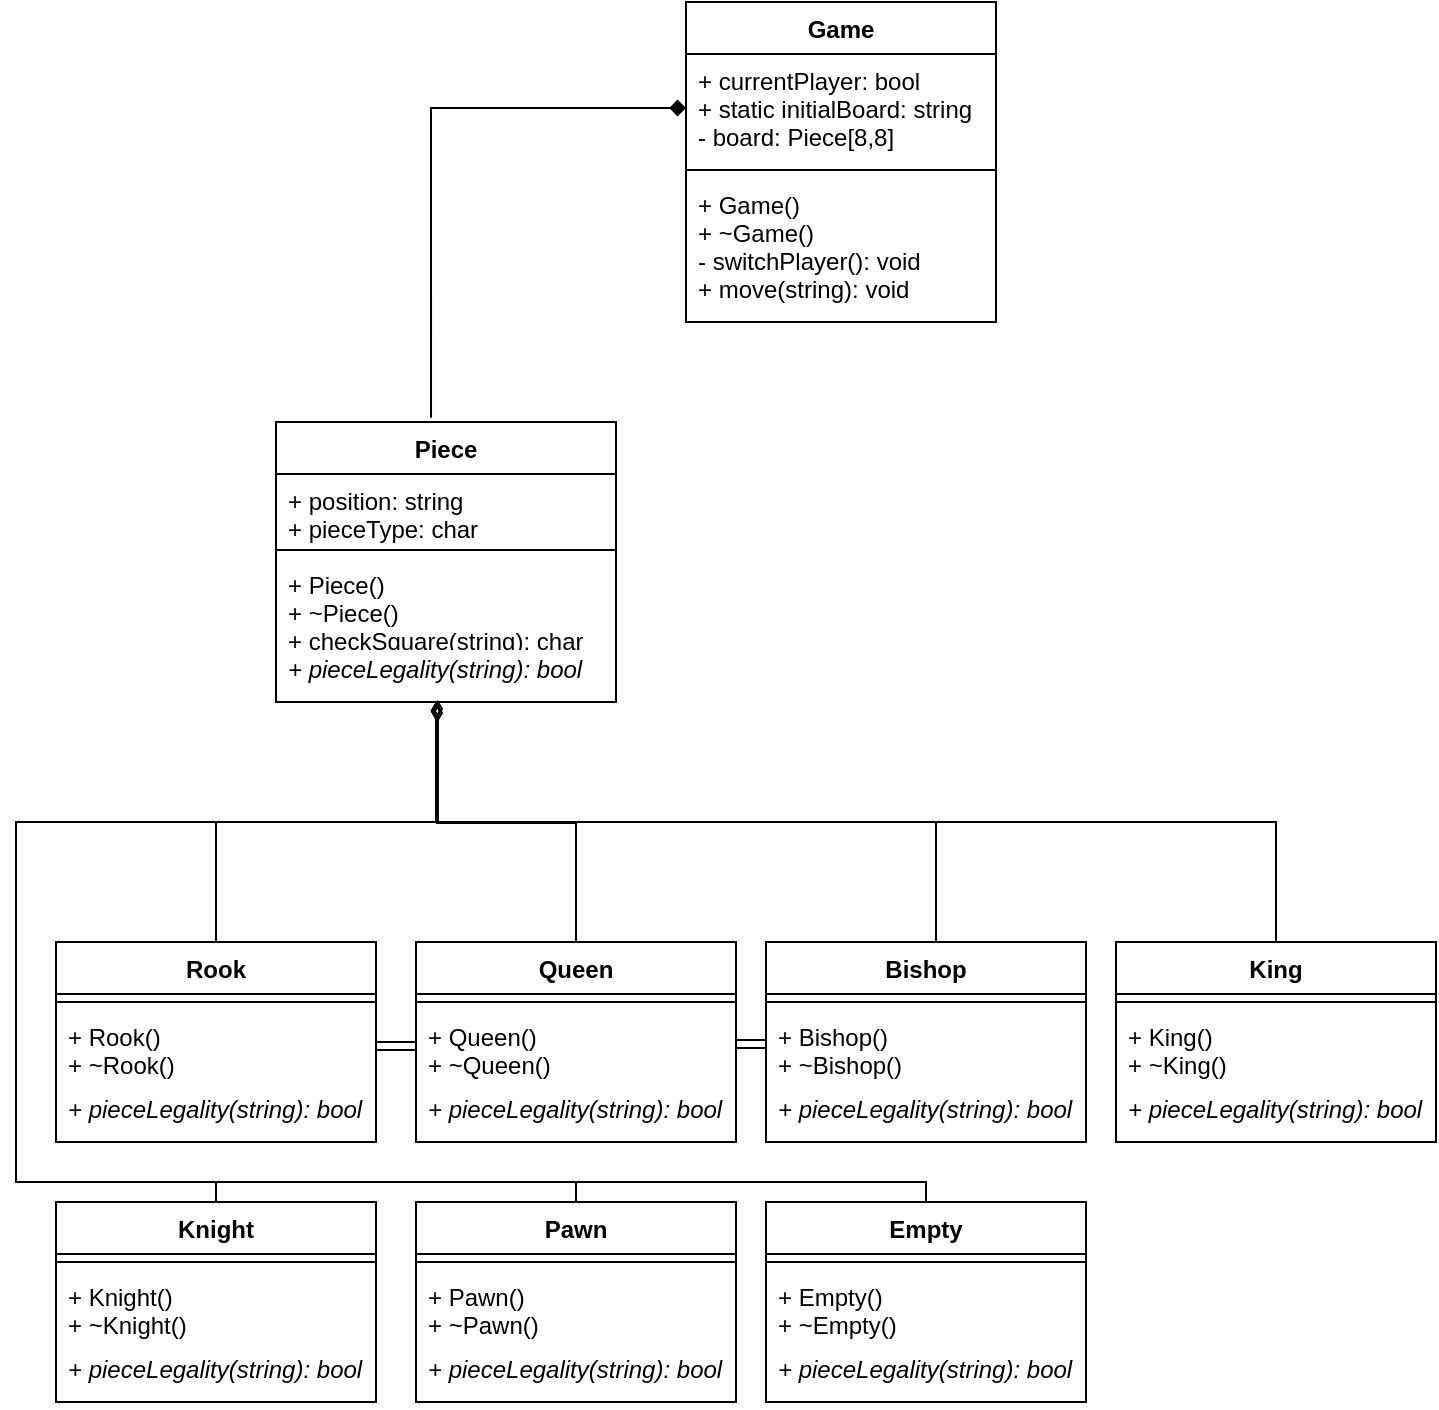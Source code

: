 <mxfile version="14.1.8" type="device"><diagram name="Page-1" id="c4acf3e9-155e-7222-9cf6-157b1a14988f"><mxGraphModel dx="723" dy="375" grid="1" gridSize="10" guides="1" tooltips="1" connect="1" arrows="1" fold="1" page="1" pageScale="1" pageWidth="850" pageHeight="1100" background="none" math="0" shadow="0"><root><mxCell id="0"/><mxCell id="1" parent="0"/><mxCell id="4baFcDnVK8HOPR_MSxW6-1" value="Game" style="swimlane;fontStyle=1;align=center;verticalAlign=top;childLayout=stackLayout;horizontal=1;startSize=26;horizontalStack=0;resizeParent=1;resizeParentMax=0;resizeLast=0;collapsible=1;marginBottom=0;" vertex="1" parent="1"><mxGeometry x="345" y="30" width="155" height="160" as="geometry"><mxRectangle x="345" y="30" width="70" height="26" as="alternateBounds"/></mxGeometry></mxCell><mxCell id="4baFcDnVK8HOPR_MSxW6-2" value="+ currentPlayer: bool&#10;+ static initialBoard: string&#10;- board: Piece[8,8]" style="text;strokeColor=none;fillColor=none;align=left;verticalAlign=top;spacingLeft=4;spacingRight=4;overflow=hidden;rotatable=0;points=[[0,0.5],[1,0.5]];portConstraint=eastwest;" vertex="1" parent="4baFcDnVK8HOPR_MSxW6-1"><mxGeometry y="26" width="155" height="54" as="geometry"/></mxCell><mxCell id="4baFcDnVK8HOPR_MSxW6-3" value="" style="line;strokeWidth=1;fillColor=none;align=left;verticalAlign=middle;spacingTop=-1;spacingLeft=3;spacingRight=3;rotatable=0;labelPosition=right;points=[];portConstraint=eastwest;" vertex="1" parent="4baFcDnVK8HOPR_MSxW6-1"><mxGeometry y="80" width="155" height="8" as="geometry"/></mxCell><mxCell id="4baFcDnVK8HOPR_MSxW6-16" value="+ Game()&#10;+ ~Game()&#10;- switchPlayer(): void&#10;+ move(string): void" style="text;strokeColor=none;fillColor=none;align=left;verticalAlign=top;spacingLeft=4;spacingRight=4;overflow=hidden;rotatable=0;points=[[0,0.5],[1,0.5]];portConstraint=eastwest;" vertex="1" parent="4baFcDnVK8HOPR_MSxW6-1"><mxGeometry y="88" width="155" height="72" as="geometry"/></mxCell><mxCell id="4baFcDnVK8HOPR_MSxW6-5" value="Piece" style="swimlane;fontStyle=1;align=center;verticalAlign=top;childLayout=stackLayout;horizontal=1;startSize=26;horizontalStack=0;resizeParent=1;resizeParentMax=0;resizeLast=0;collapsible=1;marginBottom=0;" vertex="1" parent="1"><mxGeometry x="140" y="240" width="170" height="140" as="geometry"/></mxCell><mxCell id="4baFcDnVK8HOPR_MSxW6-6" value="+ position: string&#10;+ pieceType: char" style="text;strokeColor=none;fillColor=none;align=left;verticalAlign=top;spacingLeft=4;spacingRight=4;overflow=hidden;rotatable=0;points=[[0,0.5],[1,0.5]];portConstraint=eastwest;" vertex="1" parent="4baFcDnVK8HOPR_MSxW6-5"><mxGeometry y="26" width="170" height="34" as="geometry"/></mxCell><mxCell id="4baFcDnVK8HOPR_MSxW6-7" value="" style="line;strokeWidth=1;fillColor=none;align=left;verticalAlign=middle;spacingTop=-1;spacingLeft=3;spacingRight=3;rotatable=0;labelPosition=right;points=[];portConstraint=eastwest;" vertex="1" parent="4baFcDnVK8HOPR_MSxW6-5"><mxGeometry y="60" width="170" height="8" as="geometry"/></mxCell><mxCell id="4baFcDnVK8HOPR_MSxW6-8" value="+ Piece()&#10;+ ~Piece()&#10;+ checkSquare(string): char" style="text;strokeColor=none;fillColor=none;align=left;verticalAlign=top;spacingLeft=4;spacingRight=4;overflow=hidden;rotatable=0;points=[[0,0.5],[1,0.5]];portConstraint=eastwest;fontStyle=0" vertex="1" parent="4baFcDnVK8HOPR_MSxW6-5"><mxGeometry y="68" width="170" height="42" as="geometry"/></mxCell><mxCell id="4baFcDnVK8HOPR_MSxW6-42" value="+ pieceLegality(string): bool" style="text;strokeColor=none;fillColor=none;align=left;verticalAlign=top;spacingLeft=4;spacingRight=4;overflow=hidden;rotatable=0;points=[[0,0.5],[1,0.5]];portConstraint=eastwest;fontStyle=2" vertex="1" parent="4baFcDnVK8HOPR_MSxW6-5"><mxGeometry y="110" width="170" height="30" as="geometry"/></mxCell><mxCell id="4baFcDnVK8HOPR_MSxW6-75" style="edgeStyle=orthogonalEdgeStyle;rounded=0;orthogonalLoop=1;jettySize=auto;html=1;entryX=0.476;entryY=0.967;entryDx=0;entryDy=0;entryPerimeter=0;endArrow=diamondThin;endFill=0;" edge="1" parent="1" source="4baFcDnVK8HOPR_MSxW6-9" target="4baFcDnVK8HOPR_MSxW6-42"><mxGeometry relative="1" as="geometry"/></mxCell><mxCell id="4baFcDnVK8HOPR_MSxW6-9" value="Rook" style="swimlane;fontStyle=1;align=center;verticalAlign=top;childLayout=stackLayout;horizontal=1;startSize=26;horizontalStack=0;resizeParent=1;resizeParentMax=0;resizeLast=0;collapsible=1;marginBottom=0;" vertex="1" parent="1"><mxGeometry x="30" y="500" width="160" height="100" as="geometry"/></mxCell><mxCell id="4baFcDnVK8HOPR_MSxW6-11" value="" style="line;strokeWidth=1;fillColor=none;align=left;verticalAlign=middle;spacingTop=-1;spacingLeft=3;spacingRight=3;rotatable=0;labelPosition=right;points=[];portConstraint=eastwest;" vertex="1" parent="4baFcDnVK8HOPR_MSxW6-9"><mxGeometry y="26" width="160" height="8" as="geometry"/></mxCell><mxCell id="4baFcDnVK8HOPR_MSxW6-12" value="+ Rook()&#10;+ ~Rook()" style="text;strokeColor=none;fillColor=none;align=left;verticalAlign=top;spacingLeft=4;spacingRight=4;overflow=hidden;rotatable=0;points=[[0,0.5],[1,0.5]];portConstraint=eastwest;" vertex="1" parent="4baFcDnVK8HOPR_MSxW6-9"><mxGeometry y="34" width="160" height="36" as="geometry"/></mxCell><mxCell id="4baFcDnVK8HOPR_MSxW6-43" value="+ pieceLegality(string): bool" style="text;strokeColor=none;fillColor=none;align=left;verticalAlign=top;spacingLeft=4;spacingRight=4;overflow=hidden;rotatable=0;points=[[0,0.5],[1,0.5]];portConstraint=eastwest;fontStyle=2" vertex="1" parent="4baFcDnVK8HOPR_MSxW6-9"><mxGeometry y="70" width="160" height="30" as="geometry"/></mxCell><mxCell id="4baFcDnVK8HOPR_MSxW6-15" style="edgeStyle=orthogonalEdgeStyle;rounded=0;orthogonalLoop=1;jettySize=auto;html=1;endArrow=diamond;endFill=1;exitX=0.456;exitY=-0.015;exitDx=0;exitDy=0;exitPerimeter=0;entryX=0;entryY=0.5;entryDx=0;entryDy=0;" edge="1" parent="1" source="4baFcDnVK8HOPR_MSxW6-5" target="4baFcDnVK8HOPR_MSxW6-2"><mxGeometry relative="1" as="geometry"><mxPoint x="320" y="130" as="targetPoint"/></mxGeometry></mxCell><mxCell id="4baFcDnVK8HOPR_MSxW6-80" style="edgeStyle=orthogonalEdgeStyle;rounded=0;orthogonalLoop=1;jettySize=auto;html=1;endArrow=diamondThin;endFill=0;" edge="1" parent="1" source="4baFcDnVK8HOPR_MSxW6-44"><mxGeometry relative="1" as="geometry"><mxPoint x="220" y="380" as="targetPoint"/><Array as="points"><mxPoint x="110" y="620"/><mxPoint x="10" y="620"/><mxPoint x="10" y="440"/><mxPoint x="220" y="440"/></Array></mxGeometry></mxCell><mxCell id="4baFcDnVK8HOPR_MSxW6-44" value="Knight" style="swimlane;fontStyle=1;align=center;verticalAlign=top;childLayout=stackLayout;horizontal=1;startSize=26;horizontalStack=0;resizeParent=1;resizeParentMax=0;resizeLast=0;collapsible=1;marginBottom=0;" vertex="1" parent="1"><mxGeometry x="30" y="630" width="160" height="100" as="geometry"/></mxCell><mxCell id="4baFcDnVK8HOPR_MSxW6-45" value="" style="line;strokeWidth=1;fillColor=none;align=left;verticalAlign=middle;spacingTop=-1;spacingLeft=3;spacingRight=3;rotatable=0;labelPosition=right;points=[];portConstraint=eastwest;" vertex="1" parent="4baFcDnVK8HOPR_MSxW6-44"><mxGeometry y="26" width="160" height="8" as="geometry"/></mxCell><mxCell id="4baFcDnVK8HOPR_MSxW6-46" value="+ Knight()&#10;+ ~Knight()" style="text;strokeColor=none;fillColor=none;align=left;verticalAlign=top;spacingLeft=4;spacingRight=4;overflow=hidden;rotatable=0;points=[[0,0.5],[1,0.5]];portConstraint=eastwest;" vertex="1" parent="4baFcDnVK8HOPR_MSxW6-44"><mxGeometry y="34" width="160" height="36" as="geometry"/></mxCell><mxCell id="4baFcDnVK8HOPR_MSxW6-47" value="+ pieceLegality(string): bool" style="text;strokeColor=none;fillColor=none;align=left;verticalAlign=top;spacingLeft=4;spacingRight=4;overflow=hidden;rotatable=0;points=[[0,0.5],[1,0.5]];portConstraint=eastwest;fontStyle=2" vertex="1" parent="4baFcDnVK8HOPR_MSxW6-44"><mxGeometry y="70" width="160" height="30" as="geometry"/></mxCell><mxCell id="4baFcDnVK8HOPR_MSxW6-81" style="edgeStyle=orthogonalEdgeStyle;rounded=0;orthogonalLoop=1;jettySize=auto;html=1;endArrow=diamondThin;endFill=0;" edge="1" parent="1" source="4baFcDnVK8HOPR_MSxW6-48"><mxGeometry relative="1" as="geometry"><mxPoint x="220" y="380" as="targetPoint"/><Array as="points"><mxPoint x="290" y="620"/><mxPoint x="10" y="620"/><mxPoint x="10" y="440"/><mxPoint x="220" y="440"/></Array></mxGeometry></mxCell><mxCell id="4baFcDnVK8HOPR_MSxW6-48" value="Pawn" style="swimlane;fontStyle=1;align=center;verticalAlign=top;childLayout=stackLayout;horizontal=1;startSize=26;horizontalStack=0;resizeParent=1;resizeParentMax=0;resizeLast=0;collapsible=1;marginBottom=0;" vertex="1" parent="1"><mxGeometry x="210" y="630" width="160" height="100" as="geometry"/></mxCell><mxCell id="4baFcDnVK8HOPR_MSxW6-49" value="" style="line;strokeWidth=1;fillColor=none;align=left;verticalAlign=middle;spacingTop=-1;spacingLeft=3;spacingRight=3;rotatable=0;labelPosition=right;points=[];portConstraint=eastwest;" vertex="1" parent="4baFcDnVK8HOPR_MSxW6-48"><mxGeometry y="26" width="160" height="8" as="geometry"/></mxCell><mxCell id="4baFcDnVK8HOPR_MSxW6-50" value="+ Pawn()&#10;+ ~Pawn()" style="text;strokeColor=none;fillColor=none;align=left;verticalAlign=top;spacingLeft=4;spacingRight=4;overflow=hidden;rotatable=0;points=[[0,0.5],[1,0.5]];portConstraint=eastwest;" vertex="1" parent="4baFcDnVK8HOPR_MSxW6-48"><mxGeometry y="34" width="160" height="36" as="geometry"/></mxCell><mxCell id="4baFcDnVK8HOPR_MSxW6-51" value="+ pieceLegality(string): bool" style="text;strokeColor=none;fillColor=none;align=left;verticalAlign=top;spacingLeft=4;spacingRight=4;overflow=hidden;rotatable=0;points=[[0,0.5],[1,0.5]];portConstraint=eastwest;fontStyle=2" vertex="1" parent="4baFcDnVK8HOPR_MSxW6-48"><mxGeometry y="70" width="160" height="30" as="geometry"/></mxCell><mxCell id="4baFcDnVK8HOPR_MSxW6-82" style="edgeStyle=orthogonalEdgeStyle;rounded=0;orthogonalLoop=1;jettySize=auto;html=1;endArrow=diamondThin;endFill=0;" edge="1" parent="1" source="4baFcDnVK8HOPR_MSxW6-52"><mxGeometry relative="1" as="geometry"><mxPoint x="220" y="380" as="targetPoint"/><Array as="points"><mxPoint x="465" y="620"/><mxPoint x="10" y="620"/><mxPoint x="10" y="440"/><mxPoint x="220" y="440"/></Array></mxGeometry></mxCell><mxCell id="4baFcDnVK8HOPR_MSxW6-52" value="Empty" style="swimlane;fontStyle=1;align=center;verticalAlign=top;childLayout=stackLayout;horizontal=1;startSize=26;horizontalStack=0;resizeParent=1;resizeParentMax=0;resizeLast=0;collapsible=1;marginBottom=0;" vertex="1" parent="1"><mxGeometry x="385" y="630" width="160" height="100" as="geometry"/></mxCell><mxCell id="4baFcDnVK8HOPR_MSxW6-53" value="" style="line;strokeWidth=1;fillColor=none;align=left;verticalAlign=middle;spacingTop=-1;spacingLeft=3;spacingRight=3;rotatable=0;labelPosition=right;points=[];portConstraint=eastwest;" vertex="1" parent="4baFcDnVK8HOPR_MSxW6-52"><mxGeometry y="26" width="160" height="8" as="geometry"/></mxCell><mxCell id="4baFcDnVK8HOPR_MSxW6-54" value="+ Empty()&#10;+ ~Empty()" style="text;strokeColor=none;fillColor=none;align=left;verticalAlign=top;spacingLeft=4;spacingRight=4;overflow=hidden;rotatable=0;points=[[0,0.5],[1,0.5]];portConstraint=eastwest;" vertex="1" parent="4baFcDnVK8HOPR_MSxW6-52"><mxGeometry y="34" width="160" height="36" as="geometry"/></mxCell><mxCell id="4baFcDnVK8HOPR_MSxW6-55" value="+ pieceLegality(string): bool" style="text;strokeColor=none;fillColor=none;align=left;verticalAlign=top;spacingLeft=4;spacingRight=4;overflow=hidden;rotatable=0;points=[[0,0.5],[1,0.5]];portConstraint=eastwest;fontStyle=2" vertex="1" parent="4baFcDnVK8HOPR_MSxW6-52"><mxGeometry y="70" width="160" height="30" as="geometry"/></mxCell><mxCell id="4baFcDnVK8HOPR_MSxW6-79" style="edgeStyle=orthogonalEdgeStyle;rounded=0;orthogonalLoop=1;jettySize=auto;html=1;entryX=0.476;entryY=1.033;entryDx=0;entryDy=0;entryPerimeter=0;endArrow=diamondThin;endFill=0;" edge="1" parent="1" source="4baFcDnVK8HOPR_MSxW6-60" target="4baFcDnVK8HOPR_MSxW6-42"><mxGeometry relative="1" as="geometry"/></mxCell><mxCell id="4baFcDnVK8HOPR_MSxW6-60" value="King" style="swimlane;fontStyle=1;align=center;verticalAlign=top;childLayout=stackLayout;horizontal=1;startSize=26;horizontalStack=0;resizeParent=1;resizeParentMax=0;resizeLast=0;collapsible=1;marginBottom=0;" vertex="1" parent="1"><mxGeometry x="560" y="500" width="160" height="100" as="geometry"/></mxCell><mxCell id="4baFcDnVK8HOPR_MSxW6-61" value="" style="line;strokeWidth=1;fillColor=none;align=left;verticalAlign=middle;spacingTop=-1;spacingLeft=3;spacingRight=3;rotatable=0;labelPosition=right;points=[];portConstraint=eastwest;" vertex="1" parent="4baFcDnVK8HOPR_MSxW6-60"><mxGeometry y="26" width="160" height="8" as="geometry"/></mxCell><mxCell id="4baFcDnVK8HOPR_MSxW6-62" value="+ King()&#10;+ ~King()" style="text;strokeColor=none;fillColor=none;align=left;verticalAlign=top;spacingLeft=4;spacingRight=4;overflow=hidden;rotatable=0;points=[[0,0.5],[1,0.5]];portConstraint=eastwest;" vertex="1" parent="4baFcDnVK8HOPR_MSxW6-60"><mxGeometry y="34" width="160" height="36" as="geometry"/></mxCell><mxCell id="4baFcDnVK8HOPR_MSxW6-63" value="+ pieceLegality(string): bool" style="text;strokeColor=none;fillColor=none;align=left;verticalAlign=top;spacingLeft=4;spacingRight=4;overflow=hidden;rotatable=0;points=[[0,0.5],[1,0.5]];portConstraint=eastwest;fontStyle=2" vertex="1" parent="4baFcDnVK8HOPR_MSxW6-60"><mxGeometry y="70" width="160" height="30" as="geometry"/></mxCell><mxCell id="4baFcDnVK8HOPR_MSxW6-78" style="edgeStyle=orthogonalEdgeStyle;rounded=0;orthogonalLoop=1;jettySize=auto;html=1;endArrow=diamondThin;endFill=0;exitX=0.5;exitY=0;exitDx=0;exitDy=0;" edge="1" parent="1" source="4baFcDnVK8HOPR_MSxW6-64"><mxGeometry relative="1" as="geometry"><mxPoint x="220" y="380" as="targetPoint"/></mxGeometry></mxCell><mxCell id="4baFcDnVK8HOPR_MSxW6-64" value="Queen" style="swimlane;fontStyle=1;align=center;verticalAlign=top;childLayout=stackLayout;horizontal=1;startSize=26;horizontalStack=0;resizeParent=1;resizeParentMax=0;resizeLast=0;collapsible=1;marginBottom=0;" vertex="1" parent="1"><mxGeometry x="210" y="500" width="160" height="100" as="geometry"/></mxCell><mxCell id="4baFcDnVK8HOPR_MSxW6-65" value="" style="line;strokeWidth=1;fillColor=none;align=left;verticalAlign=middle;spacingTop=-1;spacingLeft=3;spacingRight=3;rotatable=0;labelPosition=right;points=[];portConstraint=eastwest;" vertex="1" parent="4baFcDnVK8HOPR_MSxW6-64"><mxGeometry y="26" width="160" height="8" as="geometry"/></mxCell><mxCell id="4baFcDnVK8HOPR_MSxW6-66" value="+ Queen()&#10;+ ~Queen()" style="text;strokeColor=none;fillColor=none;align=left;verticalAlign=top;spacingLeft=4;spacingRight=4;overflow=hidden;rotatable=0;points=[[0,0.5],[1,0.5]];portConstraint=eastwest;" vertex="1" parent="4baFcDnVK8HOPR_MSxW6-64"><mxGeometry y="34" width="160" height="36" as="geometry"/></mxCell><mxCell id="4baFcDnVK8HOPR_MSxW6-67" value="+ pieceLegality(string): bool" style="text;strokeColor=none;fillColor=none;align=left;verticalAlign=top;spacingLeft=4;spacingRight=4;overflow=hidden;rotatable=0;points=[[0,0.5],[1,0.5]];portConstraint=eastwest;fontStyle=2" vertex="1" parent="4baFcDnVK8HOPR_MSxW6-64"><mxGeometry y="70" width="160" height="30" as="geometry"/></mxCell><mxCell id="4baFcDnVK8HOPR_MSxW6-77" style="edgeStyle=orthogonalEdgeStyle;rounded=0;orthogonalLoop=1;jettySize=auto;html=1;endArrow=diamondThin;endFill=0;" edge="1" parent="1" source="4baFcDnVK8HOPR_MSxW6-68"><mxGeometry relative="1" as="geometry"><mxPoint x="220" y="380" as="targetPoint"/><Array as="points"><mxPoint x="470" y="440"/><mxPoint x="220" y="440"/></Array></mxGeometry></mxCell><mxCell id="4baFcDnVK8HOPR_MSxW6-68" value="Bishop" style="swimlane;fontStyle=1;align=center;verticalAlign=top;childLayout=stackLayout;horizontal=1;startSize=26;horizontalStack=0;resizeParent=1;resizeParentMax=0;resizeLast=0;collapsible=1;marginBottom=0;" vertex="1" parent="1"><mxGeometry x="385" y="500" width="160" height="100" as="geometry"/></mxCell><mxCell id="4baFcDnVK8HOPR_MSxW6-69" value="" style="line;strokeWidth=1;fillColor=none;align=left;verticalAlign=middle;spacingTop=-1;spacingLeft=3;spacingRight=3;rotatable=0;labelPosition=right;points=[];portConstraint=eastwest;" vertex="1" parent="4baFcDnVK8HOPR_MSxW6-68"><mxGeometry y="26" width="160" height="8" as="geometry"/></mxCell><mxCell id="4baFcDnVK8HOPR_MSxW6-70" value="+ Bishop()&#10;+ ~Bishop()" style="text;strokeColor=none;fillColor=none;align=left;verticalAlign=top;spacingLeft=4;spacingRight=4;overflow=hidden;rotatable=0;points=[[0,0.5],[1,0.5]];portConstraint=eastwest;" vertex="1" parent="4baFcDnVK8HOPR_MSxW6-68"><mxGeometry y="34" width="160" height="36" as="geometry"/></mxCell><mxCell id="4baFcDnVK8HOPR_MSxW6-71" value="+ pieceLegality(string): bool" style="text;strokeColor=none;fillColor=none;align=left;verticalAlign=top;spacingLeft=4;spacingRight=4;overflow=hidden;rotatable=0;points=[[0,0.5],[1,0.5]];portConstraint=eastwest;fontStyle=2" vertex="1" parent="4baFcDnVK8HOPR_MSxW6-68"><mxGeometry y="70" width="160" height="30" as="geometry"/></mxCell><mxCell id="4baFcDnVK8HOPR_MSxW6-84" style="edgeStyle=orthogonalEdgeStyle;rounded=0;orthogonalLoop=1;jettySize=auto;html=1;entryX=0;entryY=0.5;entryDx=0;entryDy=0;endArrow=diamondThin;endFill=0;shape=link;" edge="1" parent="1" source="4baFcDnVK8HOPR_MSxW6-12" target="4baFcDnVK8HOPR_MSxW6-66"><mxGeometry relative="1" as="geometry"/></mxCell><mxCell id="4baFcDnVK8HOPR_MSxW6-86" style="edgeStyle=orthogonalEdgeStyle;shape=link;rounded=0;orthogonalLoop=1;jettySize=auto;html=1;entryX=0;entryY=0.5;entryDx=0;entryDy=0;endArrow=diamondThin;endFill=0;" edge="1" parent="1"><mxGeometry relative="1" as="geometry"><mxPoint x="370" y="551" as="sourcePoint"/><mxPoint x="385" y="551" as="targetPoint"/><Array as="points"><mxPoint x="380" y="551"/><mxPoint x="380" y="551"/></Array></mxGeometry></mxCell></root></mxGraphModel></diagram></mxfile>
